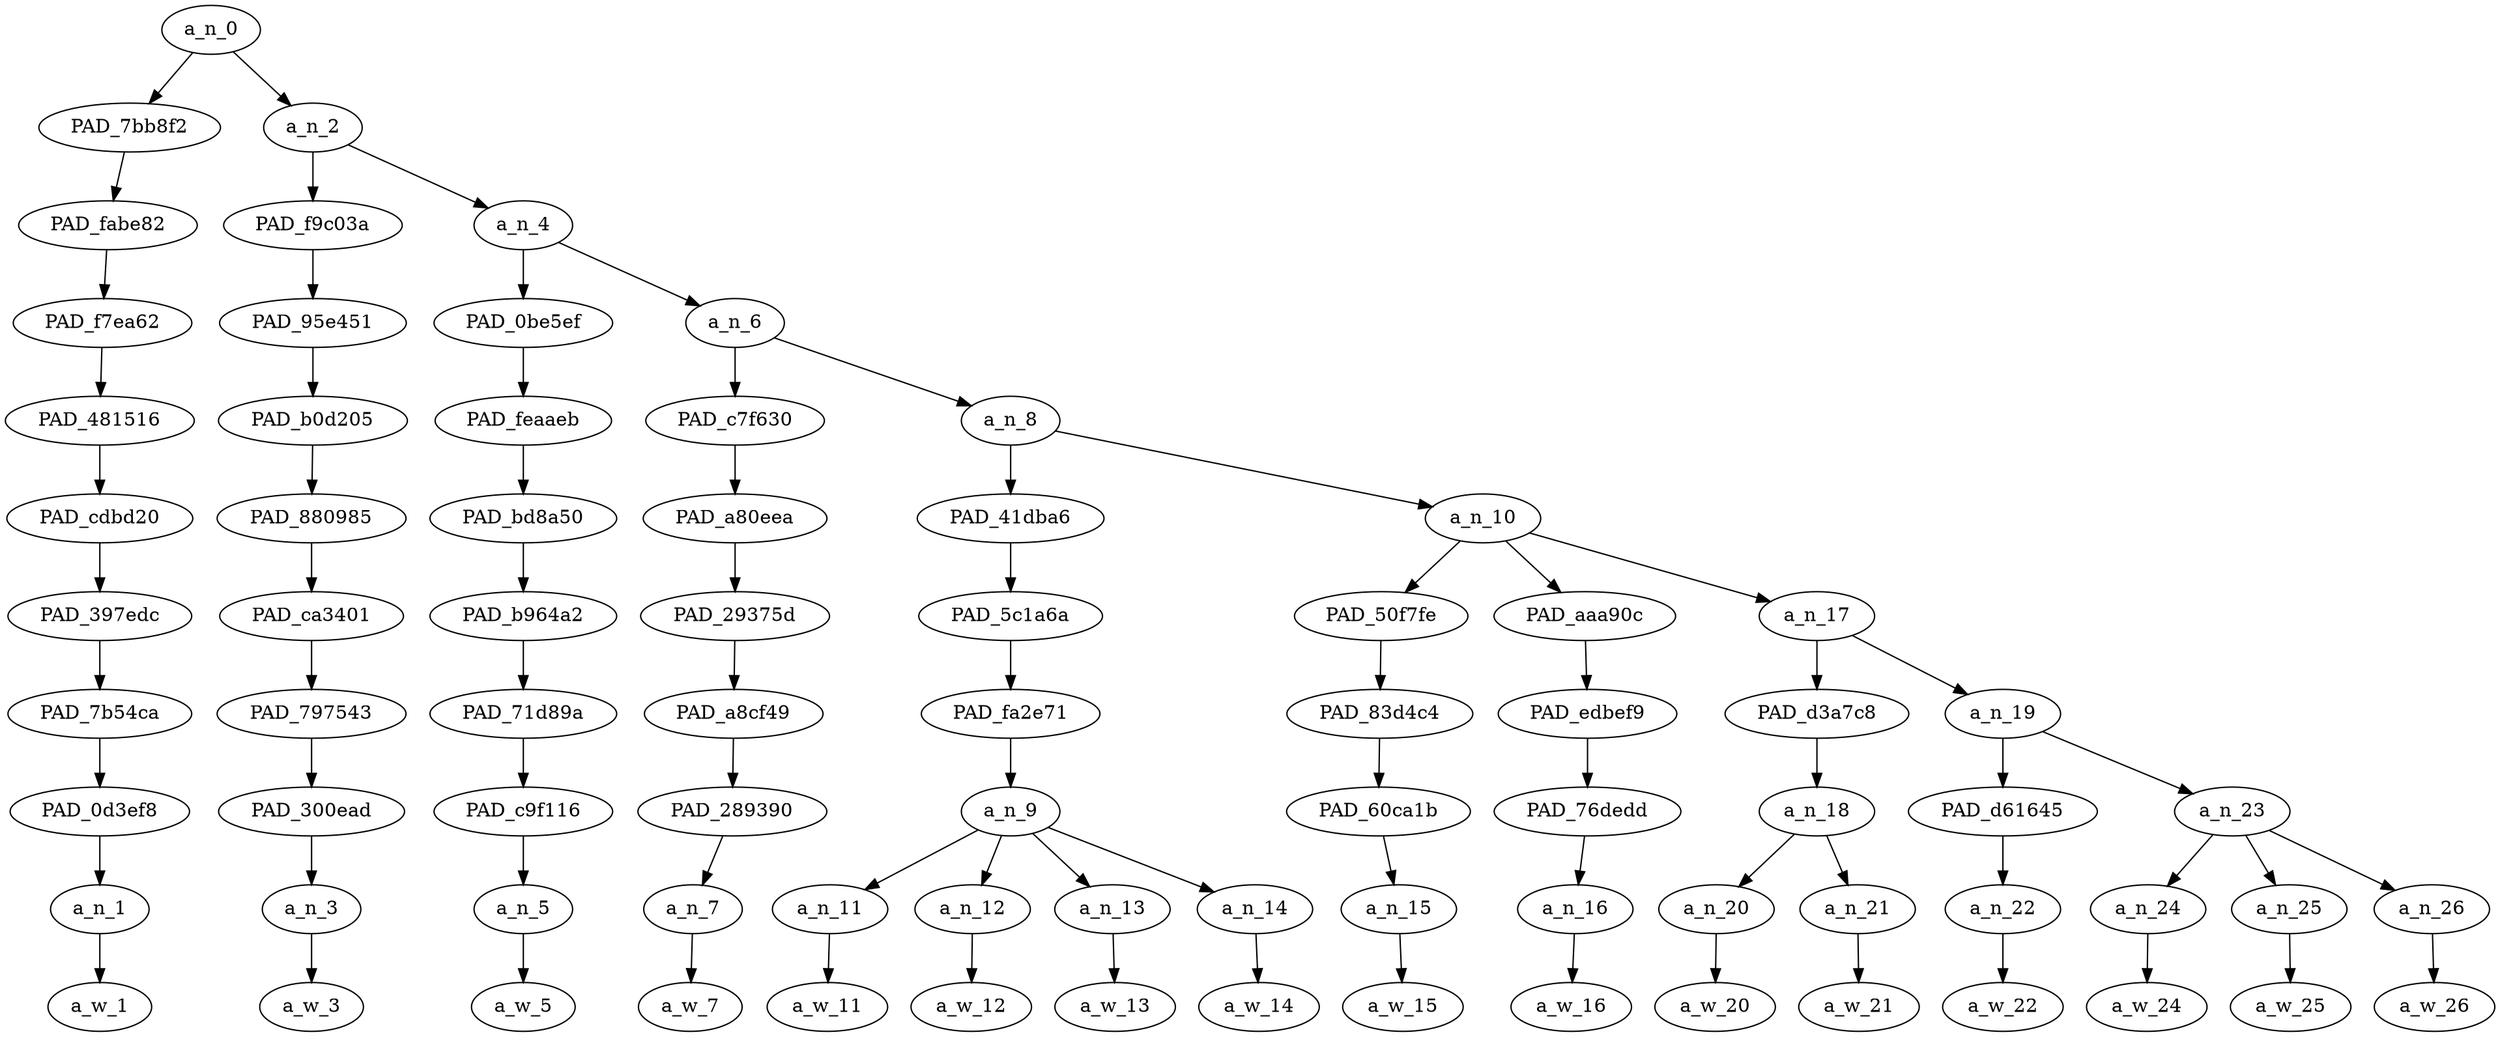 strict digraph "" {
	a_n_0	[div_dir=1,
		index=0,
		level=10,
		pos="1.1588541666666667,10!",
		text_span="[0, 1, 2, 3, 4, 5, 6, 7, 8, 9, 10, 11, 12, 13, 14, 15]",
		value=1.00000000];
	PAD_7bb8f2	[div_dir=1,
		index=0,
		level=9,
		pos="0.0,9!",
		text_span="[0]",
		value=0.05818895];
	a_n_0 -> PAD_7bb8f2;
	a_n_2	[div_dir=1,
		index=1,
		level=9,
		pos="2.3177083333333335,9!",
		text_span="[1, 2, 3, 4, 5, 6, 7, 8, 9, 10, 11, 12, 13, 14, 15]",
		value=0.94008261];
	a_n_0 -> a_n_2;
	PAD_fabe82	[div_dir=1,
		index=0,
		level=8,
		pos="0.0,8!",
		text_span="[0]",
		value=0.05818895];
	PAD_7bb8f2 -> PAD_fabe82;
	PAD_f7ea62	[div_dir=1,
		index=0,
		level=7,
		pos="0.0,7!",
		text_span="[0]",
		value=0.05818895];
	PAD_fabe82 -> PAD_f7ea62;
	PAD_481516	[div_dir=1,
		index=0,
		level=6,
		pos="0.0,6!",
		text_span="[0]",
		value=0.05818895];
	PAD_f7ea62 -> PAD_481516;
	PAD_cdbd20	[div_dir=1,
		index=0,
		level=5,
		pos="0.0,5!",
		text_span="[0]",
		value=0.05818895];
	PAD_481516 -> PAD_cdbd20;
	PAD_397edc	[div_dir=1,
		index=0,
		level=4,
		pos="0.0,4!",
		text_span="[0]",
		value=0.05818895];
	PAD_cdbd20 -> PAD_397edc;
	PAD_7b54ca	[div_dir=1,
		index=0,
		level=3,
		pos="0.0,3!",
		text_span="[0]",
		value=0.05818895];
	PAD_397edc -> PAD_7b54ca;
	PAD_0d3ef8	[div_dir=1,
		index=0,
		level=2,
		pos="0.0,2!",
		text_span="[0]",
		value=0.05818895];
	PAD_7b54ca -> PAD_0d3ef8;
	a_n_1	[div_dir=1,
		index=0,
		level=1,
		pos="0.0,1!",
		text_span="[0]",
		value=0.05818895];
	PAD_0d3ef8 -> a_n_1;
	a_w_1	[div_dir=0,
		index=0,
		level=0,
		pos="0,0!",
		text_span="[0]",
		value=i];
	a_n_1 -> a_w_1;
	PAD_f9c03a	[div_dir=1,
		index=1,
		level=8,
		pos="1.0,8!",
		text_span="[1]",
		value=0.05305705];
	a_n_2 -> PAD_f9c03a;
	a_n_4	[div_dir=1,
		index=2,
		level=8,
		pos="3.635416666666667,8!",
		text_span="[2, 3, 4, 5, 6, 7, 8, 9, 10, 11, 12, 13, 14, 15]",
		value=0.88540156];
	a_n_2 -> a_n_4;
	PAD_95e451	[div_dir=1,
		index=1,
		level=7,
		pos="1.0,7!",
		text_span="[1]",
		value=0.05305705];
	PAD_f9c03a -> PAD_95e451;
	PAD_b0d205	[div_dir=1,
		index=1,
		level=6,
		pos="1.0,6!",
		text_span="[1]",
		value=0.05305705];
	PAD_95e451 -> PAD_b0d205;
	PAD_880985	[div_dir=1,
		index=1,
		level=5,
		pos="1.0,5!",
		text_span="[1]",
		value=0.05305705];
	PAD_b0d205 -> PAD_880985;
	PAD_ca3401	[div_dir=1,
		index=1,
		level=4,
		pos="1.0,4!",
		text_span="[1]",
		value=0.05305705];
	PAD_880985 -> PAD_ca3401;
	PAD_797543	[div_dir=1,
		index=1,
		level=3,
		pos="1.0,3!",
		text_span="[1]",
		value=0.05305705];
	PAD_ca3401 -> PAD_797543;
	PAD_300ead	[div_dir=1,
		index=1,
		level=2,
		pos="1.0,2!",
		text_span="[1]",
		value=0.05305705];
	PAD_797543 -> PAD_300ead;
	a_n_3	[div_dir=1,
		index=1,
		level=1,
		pos="1.0,1!",
		text_span="[1]",
		value=0.05305705];
	PAD_300ead -> a_n_3;
	a_w_3	[div_dir=0,
		index=1,
		level=0,
		pos="1,0!",
		text_span="[1]",
		value=am];
	a_n_3 -> a_w_3;
	PAD_0be5ef	[div_dir=1,
		index=2,
		level=7,
		pos="2.0,7!",
		text_span="[2]",
		value=0.05596778];
	a_n_4 -> PAD_0be5ef;
	a_n_6	[div_dir=1,
		index=3,
		level=7,
		pos="5.270833333333334,7!",
		text_span="[3, 4, 5, 6, 7, 8, 9, 10, 11, 12, 13, 14, 15]",
		value=0.82784469];
	a_n_4 -> a_n_6;
	PAD_feaaeb	[div_dir=1,
		index=2,
		level=6,
		pos="2.0,6!",
		text_span="[2]",
		value=0.05596778];
	PAD_0be5ef -> PAD_feaaeb;
	PAD_bd8a50	[div_dir=1,
		index=2,
		level=5,
		pos="2.0,5!",
		text_span="[2]",
		value=0.05596778];
	PAD_feaaeb -> PAD_bd8a50;
	PAD_b964a2	[div_dir=1,
		index=2,
		level=4,
		pos="2.0,4!",
		text_span="[2]",
		value=0.05596778];
	PAD_bd8a50 -> PAD_b964a2;
	PAD_71d89a	[div_dir=1,
		index=2,
		level=3,
		pos="2.0,3!",
		text_span="[2]",
		value=0.05596778];
	PAD_b964a2 -> PAD_71d89a;
	PAD_c9f116	[div_dir=1,
		index=2,
		level=2,
		pos="2.0,2!",
		text_span="[2]",
		value=0.05596778];
	PAD_71d89a -> PAD_c9f116;
	a_n_5	[div_dir=1,
		index=2,
		level=1,
		pos="2.0,1!",
		text_span="[2]",
		value=0.05596778];
	PAD_c9f116 -> a_n_5;
	a_w_5	[div_dir=0,
		index=2,
		level=0,
		pos="2,0!",
		text_span="[2]",
		value=sick];
	a_n_5 -> a_w_5;
	PAD_c7f630	[div_dir=1,
		index=3,
		level=6,
		pos="3.0,6!",
		text_span="[3]",
		value=0.04585512];
	a_n_6 -> PAD_c7f630;
	a_n_8	[div_dir=1,
		index=4,
		level=6,
		pos="7.541666666666667,6!",
		text_span="[4, 5, 6, 7, 8, 9, 10, 11, 12, 13, 14, 15]",
		value=0.78048882];
	a_n_6 -> a_n_8;
	PAD_a80eea	[div_dir=1,
		index=3,
		level=5,
		pos="3.0,5!",
		text_span="[3]",
		value=0.04585512];
	PAD_c7f630 -> PAD_a80eea;
	PAD_29375d	[div_dir=1,
		index=3,
		level=4,
		pos="3.0,4!",
		text_span="[3]",
		value=0.04585512];
	PAD_a80eea -> PAD_29375d;
	PAD_a8cf49	[div_dir=1,
		index=3,
		level=3,
		pos="3.0,3!",
		text_span="[3]",
		value=0.04585512];
	PAD_29375d -> PAD_a8cf49;
	PAD_289390	[div_dir=1,
		index=3,
		level=2,
		pos="3.0,2!",
		text_span="[3]",
		value=0.04585512];
	PAD_a8cf49 -> PAD_289390;
	a_n_7	[div_dir=1,
		index=3,
		level=1,
		pos="3.0,1!",
		text_span="[3]",
		value=0.04585512];
	PAD_289390 -> a_n_7;
	a_w_7	[div_dir=0,
		index=3,
		level=0,
		pos="3,0!",
		text_span="[3]",
		value=of];
	a_n_7 -> a_w_7;
	PAD_41dba6	[div_dir=1,
		index=4,
		level=5,
		pos="5.5,5!",
		text_span="[4, 5, 6, 7]",
		value=0.22004073];
	a_n_8 -> PAD_41dba6;
	a_n_10	[div_dir=1,
		index=5,
		level=5,
		pos="9.583333333333334,5!",
		text_span="[8, 9, 10, 11, 12, 13, 14, 15]",
		value=0.55904345];
	a_n_8 -> a_n_10;
	PAD_5c1a6a	[div_dir=1,
		index=4,
		level=4,
		pos="5.5,4!",
		text_span="[4, 5, 6, 7]",
		value=0.22004073];
	PAD_41dba6 -> PAD_5c1a6a;
	PAD_fa2e71	[div_dir=1,
		index=4,
		level=3,
		pos="5.5,3!",
		text_span="[4, 5, 6, 7]",
		value=0.22004073];
	PAD_5c1a6a -> PAD_fa2e71;
	a_n_9	[div_dir=1,
		index=4,
		level=2,
		pos="5.5,2!",
		text_span="[4, 5, 6, 7]",
		value=0.22004073];
	PAD_fa2e71 -> a_n_9;
	a_n_11	[div_dir=1,
		index=4,
		level=1,
		pos="4.0,1!",
		text_span="[4]",
		value=0.04081120];
	a_n_9 -> a_n_11;
	a_n_12	[div_dir=1,
		index=5,
		level=1,
		pos="5.0,1!",
		text_span="[5]",
		value=0.04482373];
	a_n_9 -> a_n_12;
	a_n_13	[div_dir=1,
		index=6,
		level=1,
		pos="6.0,1!",
		text_span="[6]",
		value=0.06854050];
	a_n_9 -> a_n_13;
	a_n_14	[div_dir=1,
		index=7,
		level=1,
		pos="7.0,1!",
		text_span="[7]",
		value=0.06513460];
	a_n_9 -> a_n_14;
	a_w_11	[div_dir=0,
		index=4,
		level=0,
		pos="4,0!",
		text_span="[4]",
		value=a];
	a_n_11 -> a_w_11;
	a_w_12	[div_dir=0,
		index=5,
		level=0,
		pos="5,0!",
		text_span="[5]",
		value="<number>"];
	a_n_12 -> a_w_12;
	a_w_13	[div_dir=0,
		index=6,
		level=0,
		pos="6,0!",
		text_span="[6]",
		value=white];
	a_n_13 -> a_w_13;
	a_w_14	[div_dir=0,
		index=7,
		level=0,
		pos="7,0!",
		text_span="[7]",
		value=country];
	a_n_14 -> a_w_14;
	PAD_50f7fe	[div_dir=1,
		index=5,
		level=4,
		pos="8.0,4!",
		text_span="[8]",
		value=0.03665257];
	a_n_10 -> PAD_50f7fe;
	PAD_aaa90c	[div_dir=1,
		index=6,
		level=4,
		pos="9.0,4!",
		text_span="[9]",
		value=0.05278487];
	a_n_10 -> PAD_aaa90c;
	a_n_17	[div_dir=1,
		index=7,
		level=4,
		pos="11.75,4!",
		text_span="[10, 11, 12, 13, 14, 15]",
		value=0.46840532];
	a_n_10 -> a_n_17;
	PAD_83d4c4	[div_dir=1,
		index=5,
		level=3,
		pos="8.0,3!",
		text_span="[8]",
		value=0.03665257];
	PAD_50f7fe -> PAD_83d4c4;
	PAD_60ca1b	[div_dir=1,
		index=5,
		level=2,
		pos="8.0,2!",
		text_span="[8]",
		value=0.03665257];
	PAD_83d4c4 -> PAD_60ca1b;
	a_n_15	[div_dir=1,
		index=8,
		level=1,
		pos="8.0,1!",
		text_span="[8]",
		value=0.03665257];
	PAD_60ca1b -> a_n_15;
	a_w_15	[div_dir=0,
		index=8,
		level=0,
		pos="8,0!",
		text_span="[8]",
		value=not];
	a_n_15 -> a_w_15;
	PAD_edbef9	[div_dir=1,
		index=6,
		level=3,
		pos="9.0,3!",
		text_span="[9]",
		value=0.05278487];
	PAD_aaa90c -> PAD_edbef9;
	PAD_76dedd	[div_dir=1,
		index=6,
		level=2,
		pos="9.0,2!",
		text_span="[9]",
		value=0.05278487];
	PAD_edbef9 -> PAD_76dedd;
	a_n_16	[div_dir=1,
		index=9,
		level=1,
		pos="9.0,1!",
		text_span="[9]",
		value=0.05278487];
	PAD_76dedd -> a_n_16;
	a_w_16	[div_dir=0,
		index=9,
		level=0,
		pos="9,0!",
		text_span="[9]",
		value=killing];
	a_n_16 -> a_w_16;
	PAD_d3a7c8	[div_dir=1,
		index=7,
		level=3,
		pos="10.5,3!",
		text_span="[10, 11]",
		value=0.28141720];
	a_n_17 -> PAD_d3a7c8;
	a_n_19	[div_dir=1,
		index=8,
		level=3,
		pos="13.0,3!",
		text_span="[12, 13, 14, 15]",
		value=0.18577015];
	a_n_17 -> a_n_19;
	a_n_18	[div_dir=1,
		index=7,
		level=2,
		pos="10.5,2!",
		text_span="[10, 11]",
		value=0.28141720];
	PAD_d3a7c8 -> a_n_18;
	a_n_20	[div_dir=1,
		index=10,
		level=1,
		pos="10.0,1!",
		text_span="[10]",
		value=0.22739561];
	a_n_18 -> a_n_20;
	a_n_21	[div_dir=1,
		index=11,
		level=1,
		pos="11.0,1!",
		text_span="[11]",
		value=0.05288170];
	a_n_18 -> a_n_21;
	a_w_20	[div_dir=0,
		index=10,
		level=0,
		pos="10,0!",
		text_span="[10]",
		value=niggers];
	a_n_20 -> a_w_20;
	a_w_21	[div_dir=0,
		index=11,
		level=0,
		pos="11,0!",
		text_span="[11]",
		value=jews];
	a_n_21 -> a_w_21;
	PAD_d61645	[div_dir=1,
		index=8,
		level=2,
		pos="12.0,2!",
		text_span="[12]",
		value=0.03704200];
	a_n_19 -> PAD_d61645;
	a_n_23	[div_dir=1,
		index=9,
		level=2,
		pos="14.0,2!",
		text_span="[13, 14, 15]",
		value=0.14814803];
	a_n_19 -> a_n_23;
	a_n_22	[div_dir=1,
		index=12,
		level=1,
		pos="12.0,1!",
		text_span="[12]",
		value=0.03704200];
	PAD_d61645 -> a_n_22;
	a_w_22	[div_dir=0,
		index=12,
		level=0,
		pos="12,0!",
		text_span="[12]",
		value=in];
	a_n_22 -> a_w_22;
	a_n_24	[div_dir=1,
		index=13,
		level=1,
		pos="13.0,1!",
		text_span="[13]",
		value=0.03860179];
	a_n_23 -> a_n_24;
	a_n_25	[div_dir=1,
		index=14,
		level=1,
		pos="14.0,1!",
		text_span="[14]",
		value=0.04220110];
	a_n_23 -> a_n_25;
	a_n_26	[div_dir=1,
		index=15,
		level=1,
		pos="15.0,1!",
		text_span="[15]",
		value=0.06678254];
	a_n_23 -> a_n_26;
	a_w_24	[div_dir=0,
		index=13,
		level=0,
		pos="13,0!",
		text_span="[13]",
		value=the];
	a_n_24 -> a_w_24;
	a_w_25	[div_dir=0,
		index=14,
		level=0,
		pos="14,0!",
		text_span="[14]",
		value=damn];
	a_n_25 -> a_w_25;
	a_w_26	[div_dir=0,
		index=15,
		level=0,
		pos="15,0!",
		text_span="[15]",
		value=streets];
	a_n_26 -> a_w_26;
}
